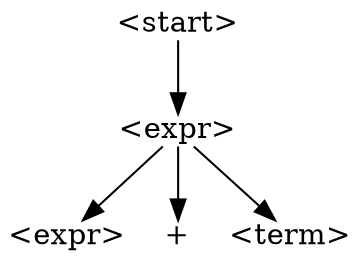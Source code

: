 digraph Derivation {

    node [shape=plain];

    n1 [label="\<start\>"];
    n2 [label="\<expr\>"];
    n1 -> n2;

    n3 [label="\<expr\>"];
    n2 -> n3;

    n4 [label="+"];
    n2 -> n4;

    n5 [label="\<term\>"];
    n2 -> n5;

}

